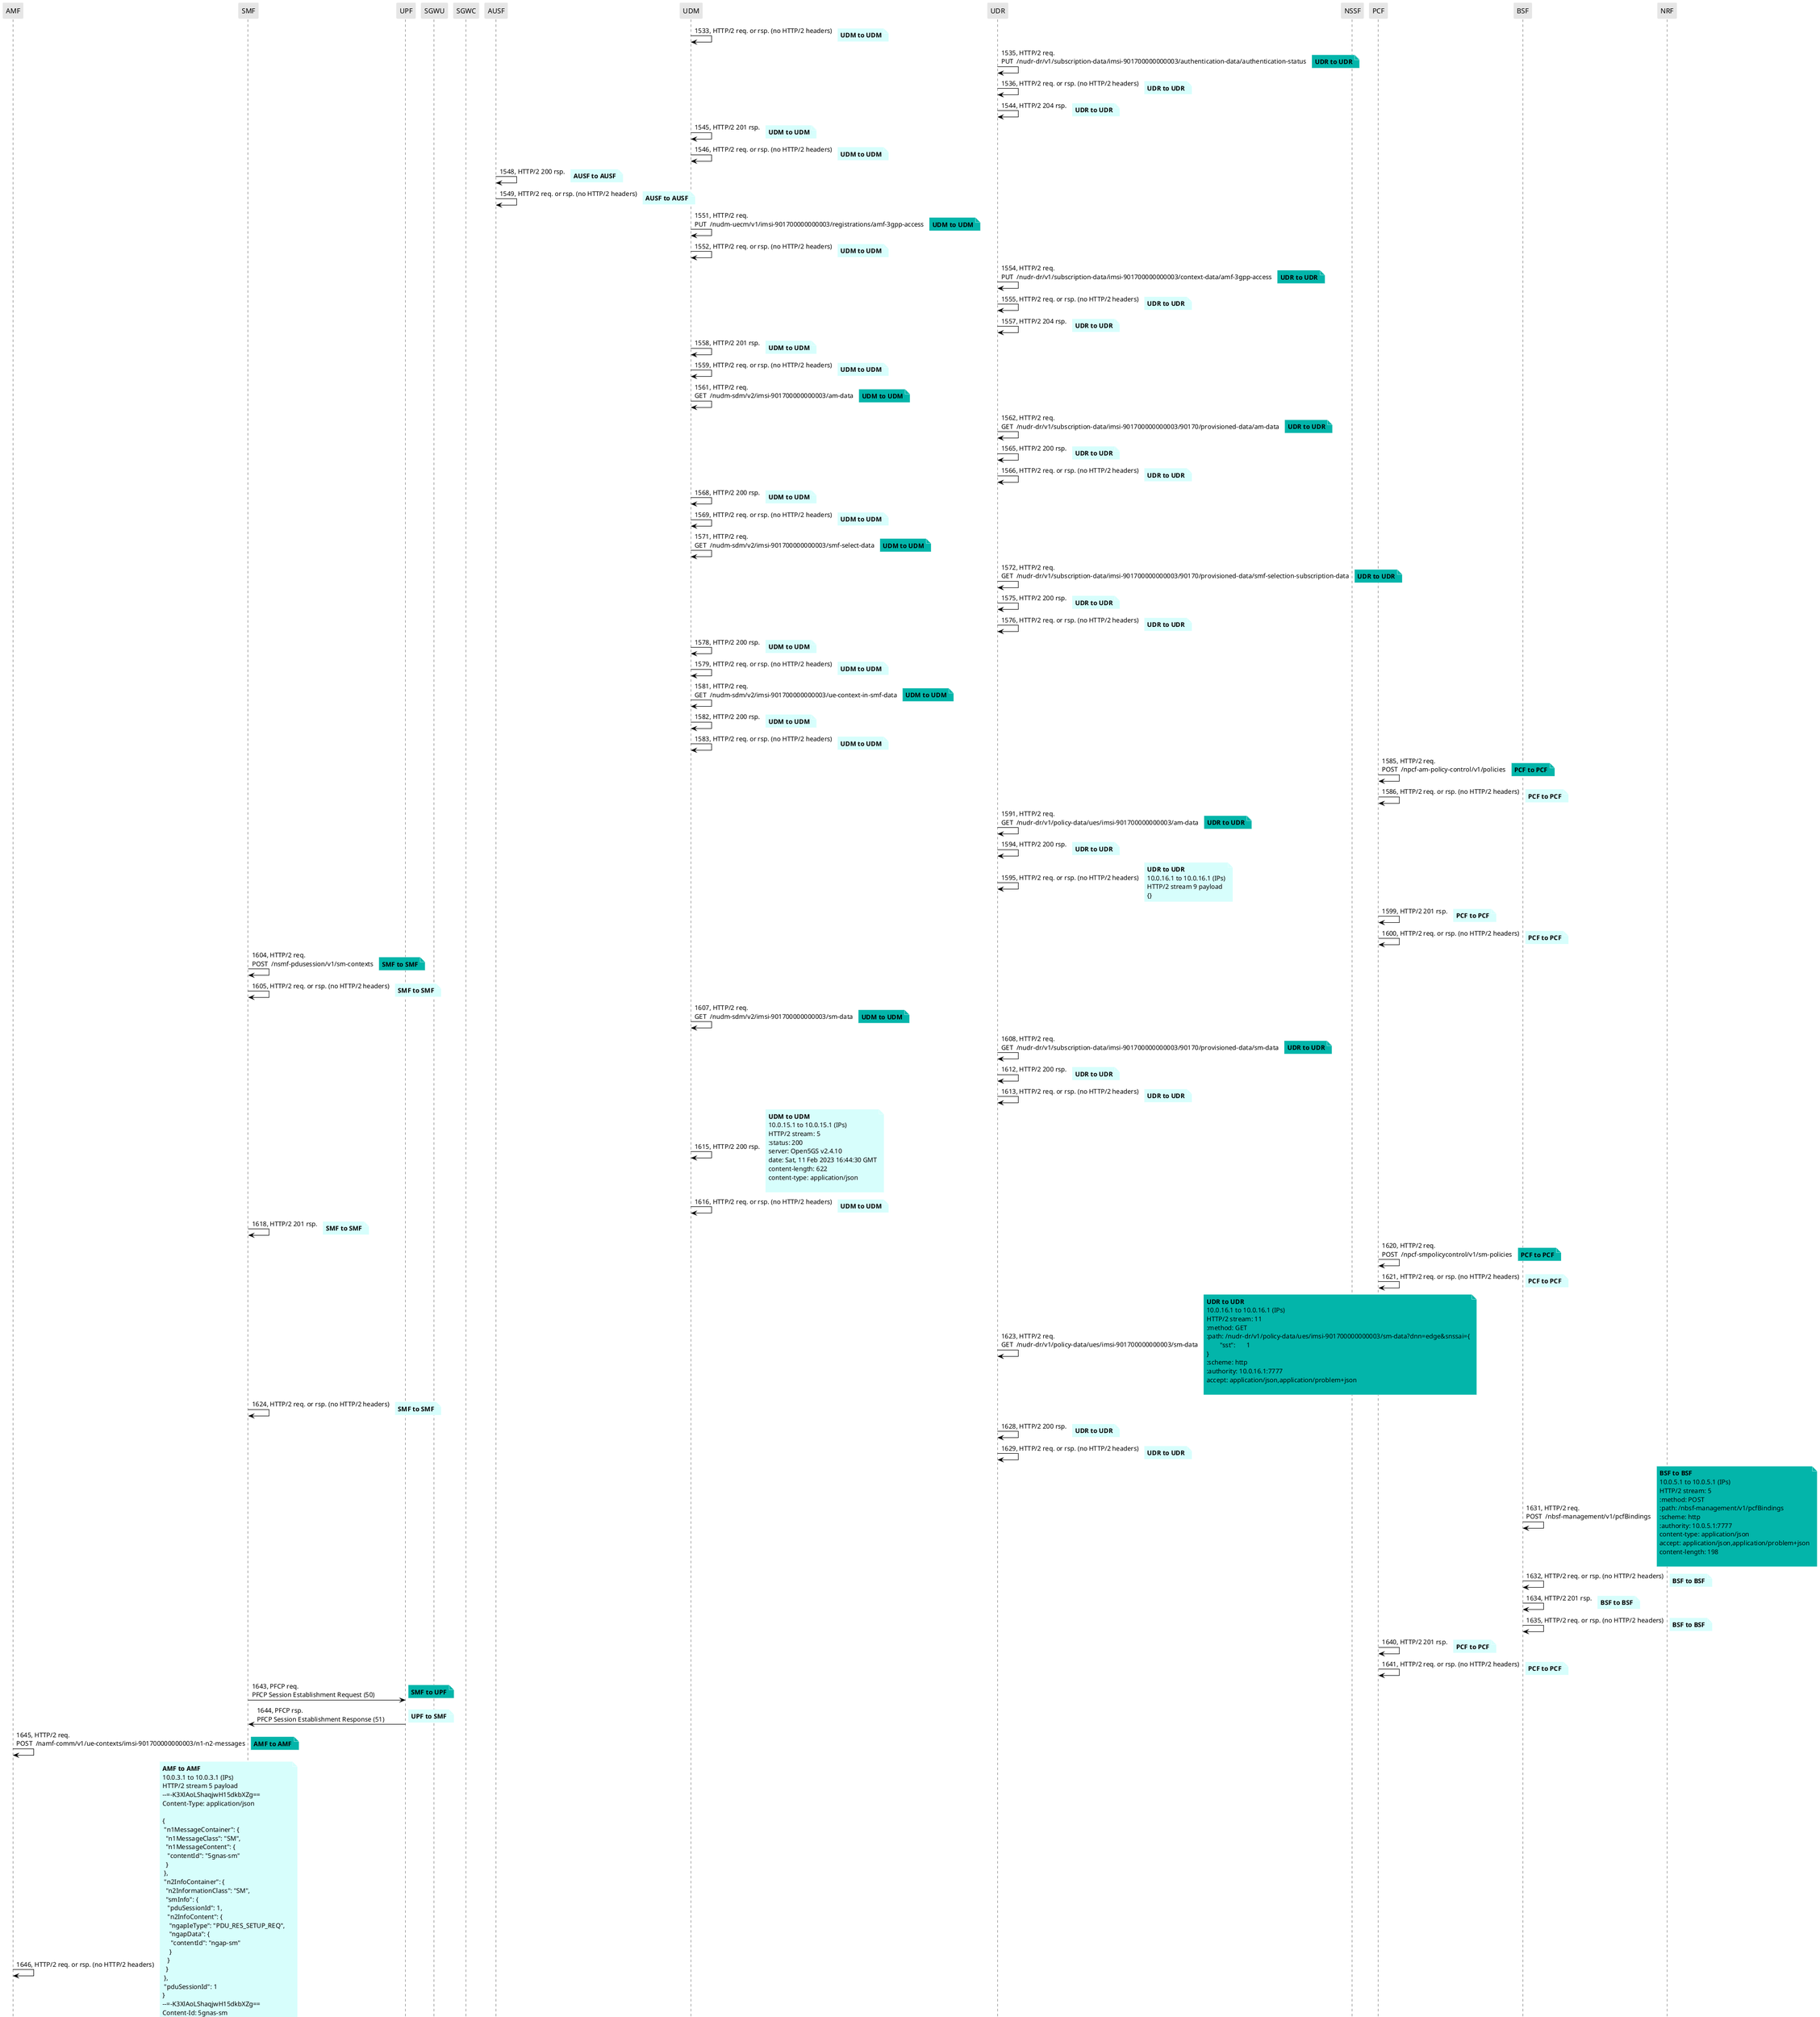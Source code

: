 @startuml
skinparam shadowing false
skinparam NoteBorderColor white
skinparam sequence {
    ArrowColor black
    LifeLineBorderColor black
    LifeLineBackgroundColor black
    ParticipantBorderColor white
    ParticipantBackgroundColor #e6e6e6
}
participant "AMF"
participant "SMF"
participant "UPF"
participant "SGWU"
participant "SGWC"
participant "AUSF"
participant "UDM"
participant "UDR"
participant "NSSF"
participant "PCF"
participant "BSF"
participant "NRF"

"UDM" -> "UDM": 1533, HTTP/2 req. or rsp. (no HTTP/2 headers)

note right #D7FEFC
**UDM to UDM**
end note

"UDR" -> "UDR": 1535, HTTP/2 req.\nPUT  /nudr-dr/v1/subscription-data/imsi-901700000000003/authentication-data/authentication-status

note right #03B5AA
**UDR to UDR**
end note

"UDR" -> "UDR": 1536, HTTP/2 req. or rsp. (no HTTP/2 headers)

note right #D7FEFC
**UDR to UDR**
end note

"UDR" -> "UDR": 1544, HTTP/2 204 rsp.

note right #D7FEFC
**UDR to UDR**
end note

"UDM" -> "UDM": 1545, HTTP/2 201 rsp.

note right #D7FEFC
**UDM to UDM**
end note

"UDM" -> "UDM": 1546, HTTP/2 req. or rsp. (no HTTP/2 headers)

note right #D7FEFC
**UDM to UDM**
end note

"AUSF" -> "AUSF": 1548, HTTP/2 200 rsp.

note right #D7FEFC
**AUSF to AUSF**
end note

"AUSF" -> "AUSF": 1549, HTTP/2 req. or rsp. (no HTTP/2 headers)

note right #D7FEFC
**AUSF to AUSF**
end note

"UDM" -> "UDM": 1551, HTTP/2 req.\nPUT  /nudm-uecm/v1/imsi-901700000000003/registrations/amf-3gpp-access

note right #03B5AA
**UDM to UDM**
end note

"UDM" -> "UDM": 1552, HTTP/2 req. or rsp. (no HTTP/2 headers)

note right #D7FEFC
**UDM to UDM**
end note

"UDR" -> "UDR": 1554, HTTP/2 req.\nPUT  /nudr-dr/v1/subscription-data/imsi-901700000000003/context-data/amf-3gpp-access

note right #03B5AA
**UDR to UDR**
end note

"UDR" -> "UDR": 1555, HTTP/2 req. or rsp. (no HTTP/2 headers)

note right #D7FEFC
**UDR to UDR**
end note

"UDR" -> "UDR": 1557, HTTP/2 204 rsp.

note right #D7FEFC
**UDR to UDR**
end note

"UDM" -> "UDM": 1558, HTTP/2 201 rsp.

note right #D7FEFC
**UDM to UDM**
end note

"UDM" -> "UDM": 1559, HTTP/2 req. or rsp. (no HTTP/2 headers)

note right #D7FEFC
**UDM to UDM**
end note

"UDM" -> "UDM": 1561, HTTP/2 req.\nGET  /nudm-sdm/v2/imsi-901700000000003/am-data

note right #03B5AA
**UDM to UDM**
end note

"UDR" -> "UDR": 1562, HTTP/2 req.\nGET  /nudr-dr/v1/subscription-data/imsi-901700000000003/90170/provisioned-data/am-data

note right #03B5AA
**UDR to UDR**
end note

"UDR" -> "UDR": 1565, HTTP/2 200 rsp.

note right #D7FEFC
**UDR to UDR**
end note

"UDR" -> "UDR": 1566, HTTP/2 req. or rsp. (no HTTP/2 headers)

note right #D7FEFC
**UDR to UDR**
end note

"UDM" -> "UDM": 1568, HTTP/2 200 rsp.

note right #D7FEFC
**UDM to UDM**
end note

"UDM" -> "UDM": 1569, HTTP/2 req. or rsp. (no HTTP/2 headers)

note right #D7FEFC
**UDM to UDM**
end note

"UDM" -> "UDM": 1571, HTTP/2 req.\nGET  /nudm-sdm/v2/imsi-901700000000003/smf-select-data

note right #03B5AA
**UDM to UDM**
end note

"UDR" -> "UDR": 1572, HTTP/2 req.\nGET  /nudr-dr/v1/subscription-data/imsi-901700000000003/90170/provisioned-data/smf-selection-subscription-data

note right #03B5AA
**UDR to UDR**
end note

"UDR" -> "UDR": 1575, HTTP/2 200 rsp.

note right #D7FEFC
**UDR to UDR**
end note

"UDR" -> "UDR": 1576, HTTP/2 req. or rsp. (no HTTP/2 headers)

note right #D7FEFC
**UDR to UDR**
end note

"UDM" -> "UDM": 1578, HTTP/2 200 rsp.

note right #D7FEFC
**UDM to UDM**
end note

"UDM" -> "UDM": 1579, HTTP/2 req. or rsp. (no HTTP/2 headers)

note right #D7FEFC
**UDM to UDM**
end note

"UDM" -> "UDM": 1581, HTTP/2 req.\nGET  /nudm-sdm/v2/imsi-901700000000003/ue-context-in-smf-data

note right #03B5AA
**UDM to UDM**
end note

"UDM" -> "UDM": 1582, HTTP/2 200 rsp.

note right #D7FEFC
**UDM to UDM**
end note

"UDM" -> "UDM": 1583, HTTP/2 req. or rsp. (no HTTP/2 headers)

note right #D7FEFC
**UDM to UDM**
end note

"PCF" -> "PCF": 1585, HTTP/2 req.\nPOST  /npcf-am-policy-control/v1/policies

note right #03B5AA
**PCF to PCF**
end note

"PCF" -> "PCF": 1586, HTTP/2 req. or rsp. (no HTTP/2 headers)

note right #D7FEFC
**PCF to PCF**
end note

"UDR" -> "UDR": 1591, HTTP/2 req.\nGET  /nudr-dr/v1/policy-data/ues/imsi-901700000000003/am-data

note right #03B5AA
**UDR to UDR**
end note

"UDR" -> "UDR": 1594, HTTP/2 200 rsp.

note right #D7FEFC
**UDR to UDR**
end note

"UDR" -> "UDR": 1595, HTTP/2 req. or rsp. (no HTTP/2 headers)

note right #D7FEFC
**UDR to UDR**
10.0.16.1 to 10.0.16.1 (IPs)
HTTP/2 stream 9 payload
{}
end note

"PCF" -> "PCF": 1599, HTTP/2 201 rsp.

note right #D7FEFC
**PCF to PCF**
end note

"PCF" -> "PCF": 1600, HTTP/2 req. or rsp. (no HTTP/2 headers)

note right #D7FEFC
**PCF to PCF**
end note

"SMF" -> "SMF": 1604, HTTP/2 req.\nPOST  /nsmf-pdusession/v1/sm-contexts

note right #03B5AA
**SMF to SMF**
end note

"SMF" -> "SMF": 1605, HTTP/2 req. or rsp. (no HTTP/2 headers)

note right #D7FEFC
**SMF to SMF**
end note

"UDM" -> "UDM": 1607, HTTP/2 req.\nGET  /nudm-sdm/v2/imsi-901700000000003/sm-data

note right #03B5AA
**UDM to UDM**
end note

"UDR" -> "UDR": 1608, HTTP/2 req.\nGET  /nudr-dr/v1/subscription-data/imsi-901700000000003/90170/provisioned-data/sm-data

note right #03B5AA
**UDR to UDR**
end note

"UDR" -> "UDR": 1612, HTTP/2 200 rsp.

note right #D7FEFC
**UDR to UDR**
end note

"UDR" -> "UDR": 1613, HTTP/2 req. or rsp. (no HTTP/2 headers)

note right #D7FEFC
**UDR to UDR**
end note

"UDM" -> "UDM": 1615, HTTP/2 200 rsp.

note right #D7FEFC
**UDM to UDM**
10.0.15.1 to 10.0.15.1 (IPs)
HTTP/2 stream: 5
:status: 200
server: Open5GS v2.4.10
date: Sat, 11 Feb 2023 16:44:30 GMT
content-length: 622
content-type: application/json

end note

"UDM" -> "UDM": 1616, HTTP/2 req. or rsp. (no HTTP/2 headers)

note right #D7FEFC
**UDM to UDM**
end note

"SMF" -> "SMF": 1618, HTTP/2 201 rsp.

note right #D7FEFC
**SMF to SMF**
end note

"PCF" -> "PCF": 1620, HTTP/2 req.\nPOST  /npcf-smpolicycontrol/v1/sm-policies

note right #03B5AA
**PCF to PCF**
end note

"PCF" -> "PCF": 1621, HTTP/2 req. or rsp. (no HTTP/2 headers)

note right #D7FEFC
**PCF to PCF**
end note

"UDR" -> "UDR": 1623, HTTP/2 req.\nGET  /nudr-dr/v1/policy-data/ues/imsi-901700000000003/sm-data

note right #03B5AA
**UDR to UDR**
10.0.16.1 to 10.0.16.1 (IPs)
HTTP/2 stream: 11
:method: GET
:path: /nudr-dr/v1/policy-data/ues/imsi-901700000000003/sm-data?dnn=edge&snssai={
	"sst":	1
}
:scheme: http
:authority: 10.0.16.1:7777
accept: application/json,application/problem+json

end note

"SMF" -> "SMF": 1624, HTTP/2 req. or rsp. (no HTTP/2 headers)

note right #D7FEFC
**SMF to SMF**
end note

"UDR" -> "UDR": 1628, HTTP/2 200 rsp.

note right #D7FEFC
**UDR to UDR**
end note

"UDR" -> "UDR": 1629, HTTP/2 req. or rsp. (no HTTP/2 headers)

note right #D7FEFC
**UDR to UDR**
end note

"BSF" -> "BSF": 1631, HTTP/2 req.\nPOST  /nbsf-management/v1/pcfBindings

note right #03B5AA
**BSF to BSF**
10.0.5.1 to 10.0.5.1 (IPs)
HTTP/2 stream: 5
:method: POST
:path: /nbsf-management/v1/pcfBindings
:scheme: http
:authority: 10.0.5.1:7777
content-type: application/json
accept: application/json,application/problem+json
content-length: 198

end note

"BSF" -> "BSF": 1632, HTTP/2 req. or rsp. (no HTTP/2 headers)

note right #D7FEFC
**BSF to BSF**
end note

"BSF" -> "BSF": 1634, HTTP/2 201 rsp.

note right #D7FEFC
**BSF to BSF**
end note

"BSF" -> "BSF": 1635, HTTP/2 req. or rsp. (no HTTP/2 headers)

note right #D7FEFC
**BSF to BSF**
end note

"PCF" -> "PCF": 1640, HTTP/2 201 rsp.

note right #D7FEFC
**PCF to PCF**
end note

"PCF" -> "PCF": 1641, HTTP/2 req. or rsp. (no HTTP/2 headers)

note right #D7FEFC
**PCF to PCF**
end note

"SMF" -> "UPF": 1643, PFCP req.\nPFCP Session Establishment Request (50)

note right #03B5AA
**SMF to UPF**
end note

"UPF" -> "SMF": 1644, PFCP rsp.\nPFCP Session Establishment Response (51)

note right #D7FEFC
**UPF to SMF**
end note

"AMF" -> "AMF": 1645, HTTP/2 req.\nPOST  /namf-comm/v1/ue-contexts/imsi-901700000000003/n1-n2-messages

note right #03B5AA
**AMF to AMF**
end note

"AMF" -> "AMF": 1646, HTTP/2 req. or rsp. (no HTTP/2 headers)

note right #D7FEFC
**AMF to AMF**
10.0.3.1 to 10.0.3.1 (IPs)
HTTP/2 stream 5 payload
~--=-K3XlAoLShaqjwH15dkbXZg==
Content-Type: application/json

{
 "n1MessageContainer": {
  "n1MessageClass": "SM",
  "n1MessageContent": {
   "contentId": "5gnas-sm"
  }
 },
 "n2InfoContainer": {
  "n2InformationClass": "SM",
  "smInfo": {
   "pduSessionId": 1,
   "n2InfoContent": {
    "ngapIeType": "PDU_RES_SETUP_REQ",
    "ngapData": {
     "contentId": "ngap-sm"
    }
   }
  }
 },
 "pduSessionId": 1
}
~--=-K3XlAoLShaqjwH15dkbXZg==
Content-Id: 5gnas-sm
Content-Type: application/vnd.3gpp.5gnas

.        11          )  
-  "  y    A   {              %  edge
~--=-K3XlAoLShaqjwH15dkbXZg==
Content-Id: ngap-sm
Content-Type: application/vnd.3gpp.ngap

     
 @   0@     
 
      
              
~--=-K3XlAoLShaqjwH15dkbXZg==~--


end note

"AMF" -> "AMF": 1648, HTTP/2 200 rsp.

note right #D7FEFC
**AMF to AMF**
end note

"AMF" -> "AMF": 1649, HTTP/2 req. or rsp. (no HTTP/2 headers)

note right #D7FEFC
**AMF to AMF**
end note

"SMF" -> "SMF": 1652, HTTP/2 req.\nPOST  /nsmf-pdusession/v1/sm-contexts/3/modify

note right #03B5AA
**SMF to SMF**
10.0.14.1 to 10.0.14.1 (IPs)
HTTP/2 stream: 11
:method: POST
:path: /nsmf-pdusession/v1/sm-contexts/3/modify
:scheme: http
:authority: 10.0.14.1:7777
accept: application/json,application/problem+json
content-type: multipart/related; boundary="=-FxaGC4ILNZ7YdF+FeUSLlw=="
content-length: 291

end note

"SMF" -> "SMF": 1653, HTTP/2 req. or rsp. (no HTTP/2 headers)

note right #D7FEFC
**SMF to SMF**
end note

"SMF" -> "UPF": 1655, PFCP req.\nPFCP Session Modification Request (52)

note right #03B5AA
**SMF to UPF**
end note

"UPF" -> "SMF": 1656, PFCP rsp.\nPFCP Session Modification Response (53)

note right #D7FEFC
**UPF to SMF**
end note

"SMF" -> "SMF": 1657, HTTP/2 204 rsp.

note right #D7FEFC
**SMF to SMF**
end note

"AUSF" -> "AUSF": 1674, HTTP/2 req.\nPOST  /nausf-auth/v1/ue-authentications

note right #03B5AA
**AUSF to AUSF**
end note

"AUSF" -> "AUSF": 1675, HTTP/2 req. or rsp. (no HTTP/2 headers)

note right #D7FEFC
**AUSF to AUSF**
end note

"UDM" -> "UDM": 1677, HTTP/2 req.\nPOST  /nudm-ueau/v1/suci-0-901-70-0000-0-0-0000000004/security-information/generate-auth-data

note right #03B5AA
**UDM to UDM**
end note

"UDM" -> "UDM": 1678, HTTP/2 req. or rsp. (no HTTP/2 headers)

note right #D7FEFC
**UDM to UDM**
end note

"UDR" -> "UDR": 1680, HTTP/2 req.\nGET  /nudr-dr/v1/subscription-data/imsi-901700000000004/authentication-data/authentication-subscription

note right #03B5AA
**UDR to UDR**
end note

"UDR" -> "UDR": 1684, HTTP/2 200 rsp.

note right #D7FEFC
**UDR to UDR**
end note

"UDR" -> "UDR": 1685, HTTP/2 req. or rsp. (no HTTP/2 headers)

note right #D7FEFC
**UDR to UDR**
end note

"UDM" -> "UDM": 1687, HTTP/2 200 rsp.

note right #D7FEFC
**UDM to UDM**
end note

"UDM" -> "UDM": 1688, HTTP/2 req. or rsp. (no HTTP/2 headers)

note right #D7FEFC
**UDM to UDM**
end note

"AUSF" -> "AUSF": 1690, HTTP/2 201 rsp.

note right #D7FEFC
**AUSF to AUSF**
end note

"AUSF" -> "AUSF": 1691, HTTP/2 req. or rsp. (no HTTP/2 headers)

note right #D7FEFC
**AUSF to AUSF**
end note

"AUSF" -> "AUSF": 1693, HTTP/2 req.\nPUT  /nausf-auth/v1/ue-authentications/4/5g-aka-confirmation

note right #03B5AA
**AUSF to AUSF**
10.0.4.1 to 10.0.4.1 (IPs)
HTTP/2 stream: 15
:method: PUT
:path: /nausf-auth/v1/ue-authentications/4/5g-aka-confirmation
:scheme: http
:authority: 10.0.4.1:7777
content-type: application/json
accept: application/json,application/problem+json
content-length: 50

end note

"AUSF" -> "AUSF": 1694, HTTP/2 req. or rsp. (no HTTP/2 headers)

note right #D7FEFC
**AUSF to AUSF**
end note

"UDM" -> "UDM": 1696, HTTP/2 req.\nPOST  /nudm-ueau/v1/imsi-901700000000004/auth-events

note right #03B5AA
**UDM to UDM**
end note

"UDM" -> "UDM": 1697, HTTP/2 req. or rsp. (no HTTP/2 headers)

note right #D7FEFC
**UDM to UDM**
end note

"UDR" -> "UDR": 1699, HTTP/2 req.\nPUT  /nudr-dr/v1/subscription-data/imsi-901700000000004/authentication-data/authentication-status

note right #03B5AA
**UDR to UDR**
end note

"UDR" -> "UDR": 1700, HTTP/2 req. or rsp. (no HTTP/2 headers)

note right #D7FEFC
**UDR to UDR**
end note

"UDR" -> "UDR": 1708, HTTP/2 204 rsp.

note right #D7FEFC
**UDR to UDR**
end note

"UDM" -> "UDM": 1709, HTTP/2 201 rsp.

note right #D7FEFC
**UDM to UDM**
10.0.15.1 to 10.0.15.1 (IPs)
HTTP/2 stream: 15
:status: 201
server: Open5GS v2.4.10
date: Sat, 11 Feb 2023 16:44:32 GMT
content-length: 209
location: http://10.0.15.1:7777/nudm-ueau/v1/imsi-901700000000004/auth-events/4
content-type: application/json

end note

"UDM" -> "UDM": 1710, HTTP/2 req. or rsp. (no HTTP/2 headers)

note right #D7FEFC
**UDM to UDM**
end note

"AUSF" -> "AUSF": 1712, HTTP/2 200 rsp.

note right #D7FEFC
**AUSF to AUSF**
end note

"AUSF" -> "AUSF": 1713, HTTP/2 req. or rsp. (no HTTP/2 headers)

note right #D7FEFC
**AUSF to AUSF**
end note

"UDM" -> "UDM": 1715, HTTP/2 req.\nPUT  /nudm-uecm/v1/imsi-901700000000004/registrations/amf-3gpp-access

note right #03B5AA
**UDM to UDM**
end note

"UDM" -> "UDM": 1716, HTTP/2 req. or rsp. (no HTTP/2 headers)

note right #D7FEFC
**UDM to UDM**
end note

"UDR" -> "UDR": 1718, HTTP/2 req.\nPUT  /nudr-dr/v1/subscription-data/imsi-901700000000004/context-data/amf-3gpp-access

note right #03B5AA
**UDR to UDR**
end note

"UDR" -> "UDR": 1719, HTTP/2 req. or rsp. (no HTTP/2 headers)

note right #D7FEFC
**UDR to UDR**
end note

"UDR" -> "UDR": 1721, HTTP/2 204 rsp.

note right #D7FEFC
**UDR to UDR**
end note

"UDM" -> "UDM": 1722, HTTP/2 201 rsp.

note right #D7FEFC
**UDM to UDM**
end note

"UDM" -> "UDM": 1723, HTTP/2 req. or rsp. (no HTTP/2 headers)

note right #D7FEFC
**UDM to UDM**
end note

"UDM" -> "UDM": 1725, HTTP/2 req.\nGET  /nudm-sdm/v2/imsi-901700000000004/am-data

note right #03B5AA
**UDM to UDM**
end note

"UDR" -> "UDR": 1726, HTTP/2 req.\nGET  /nudr-dr/v1/subscription-data/imsi-901700000000004/90170/provisioned-data/am-data

note right #03B5AA
**UDR to UDR**
end note

@enduml
